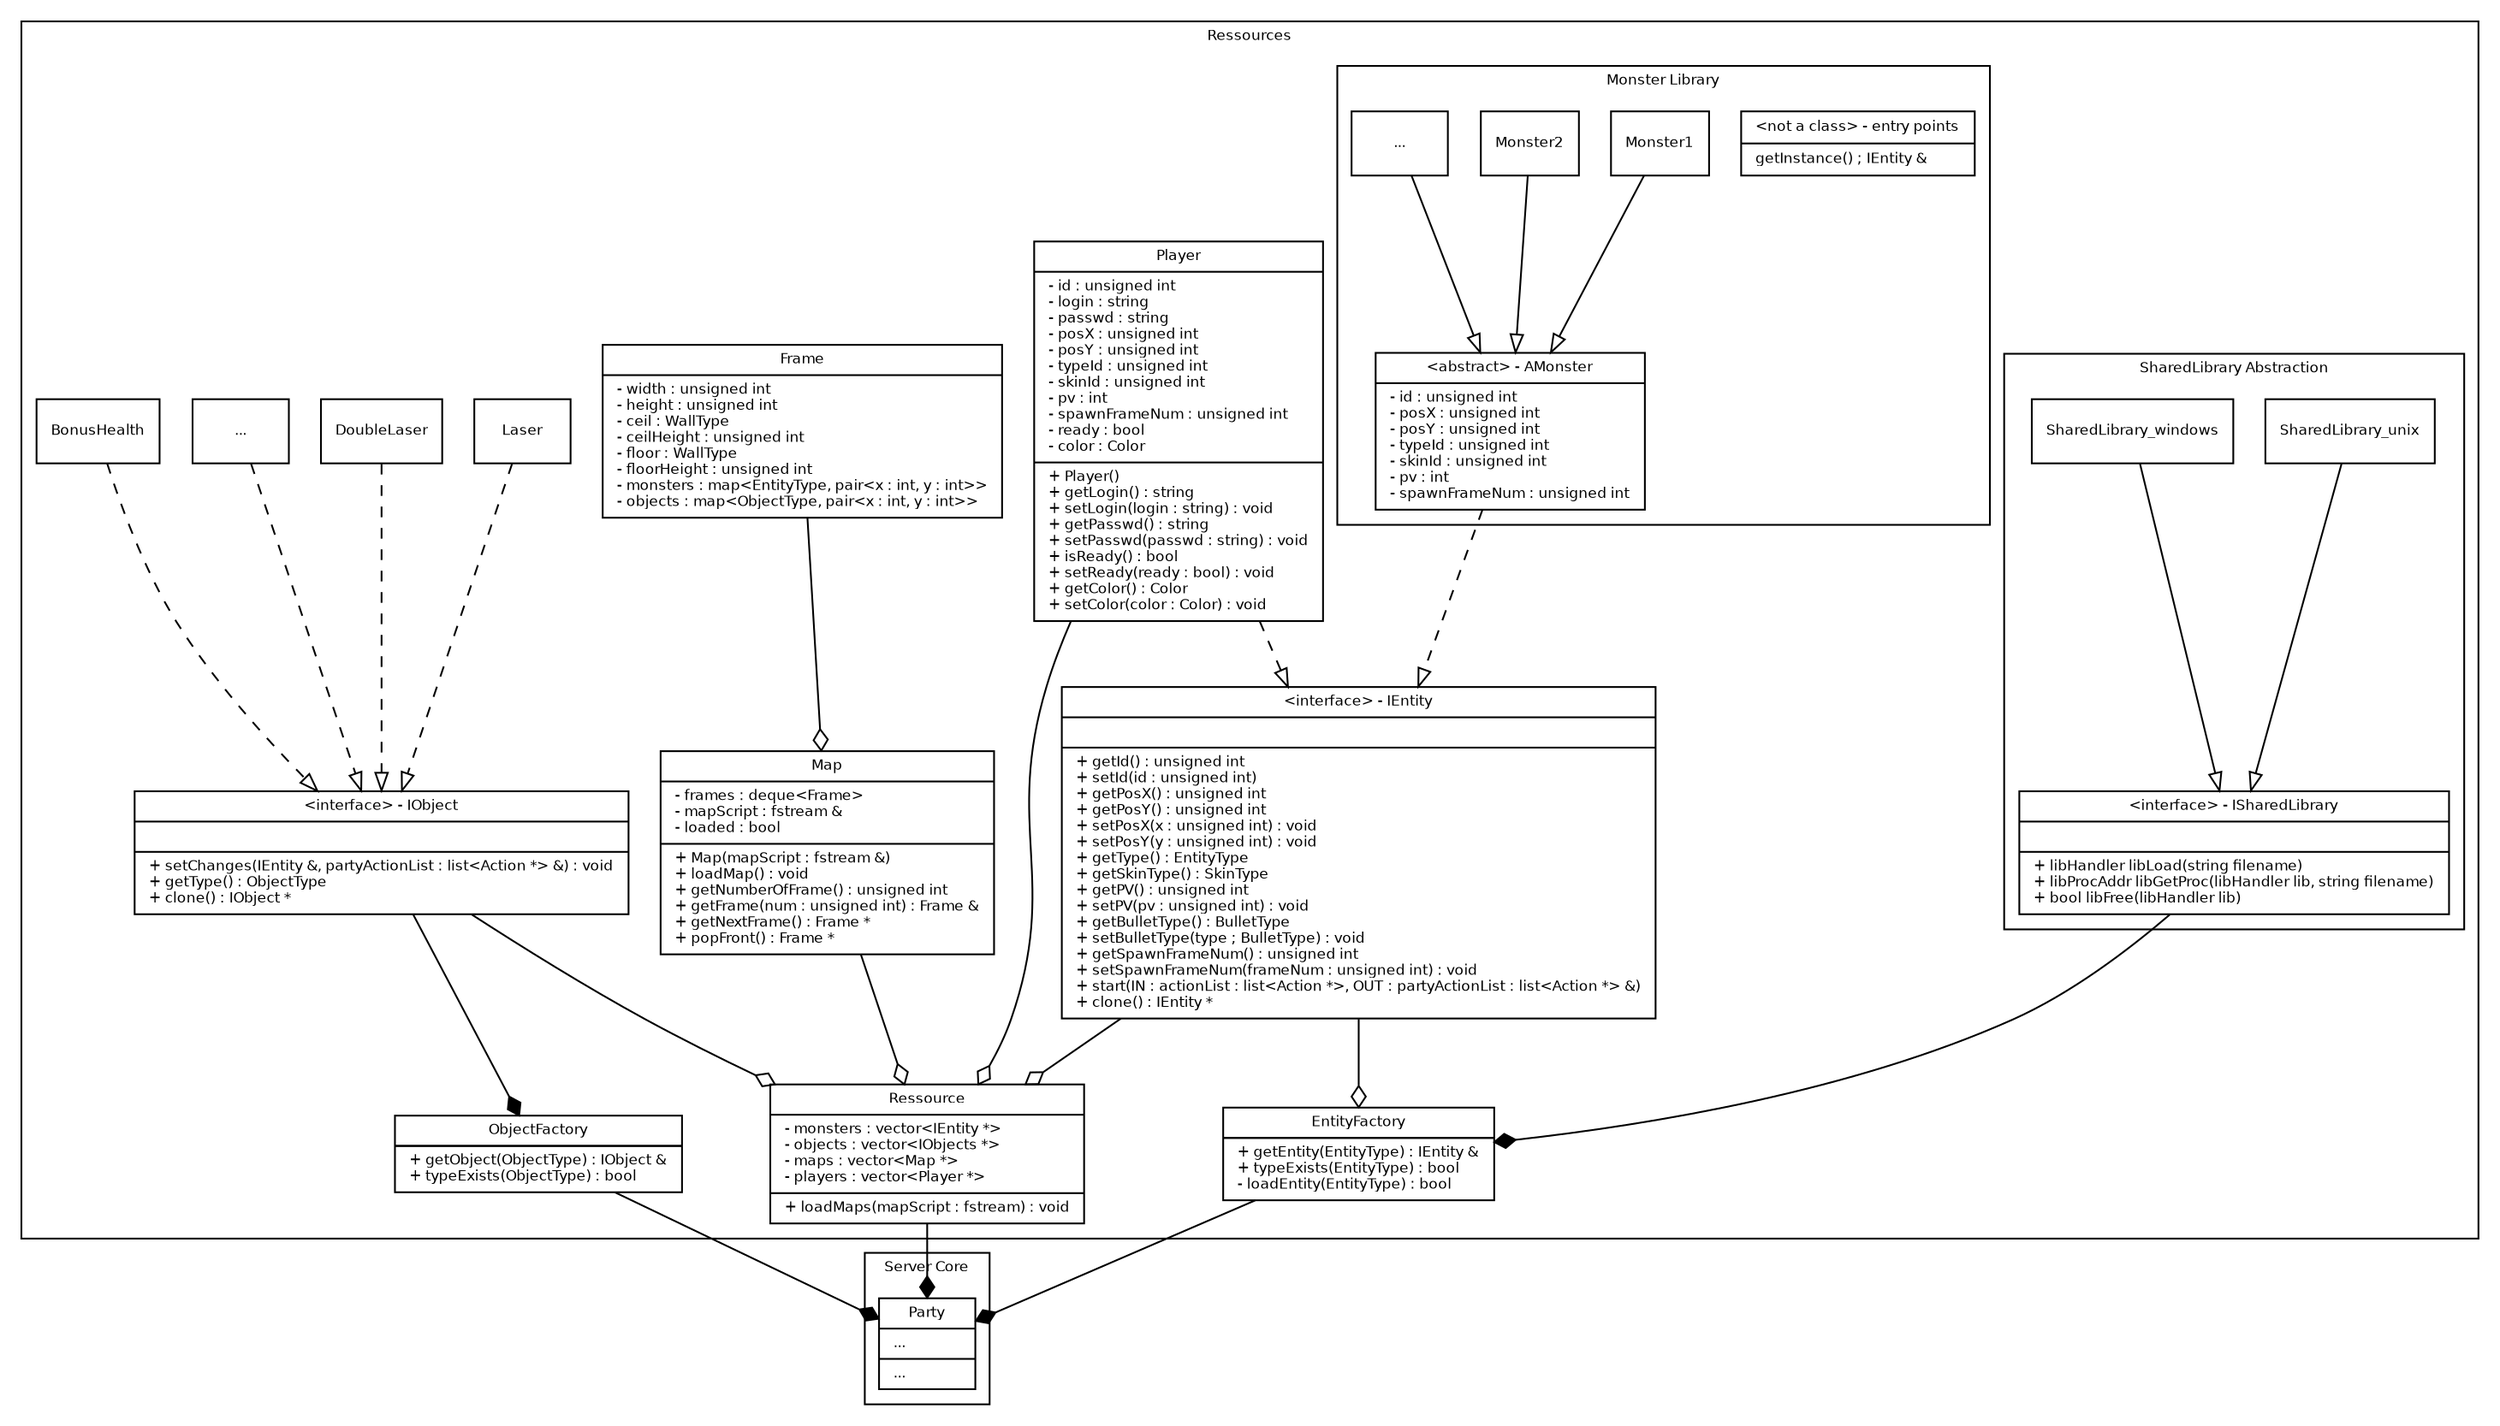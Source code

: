 digraph G {
fontname = "Bitstream Vera Sans"
fontsize = 8

node [
fontname = "Bitstream Vera Sans"
fontsize = 8
shape = "record"
]

edge [
fontname = "Bitstream Vera Sans"
fontsize = 8
]

subgraph clusterRessources {
label = "Ressources"

IEntity [
label = "{\
\<interface\> - IEntity||\
+ getId() : unsigned int\l\
+ setId(id : unsigned int)\l\
+ getPosX() : unsigned int\l\
+ getPosY() : unsigned int\l\
+ setPosX(x : unsigned int) : void\l\
+ setPosY(y : unsigned int) : void\l\
+ getType() : EntityType\l\
+ getSkinType() : SkinType\l\
+ getPV() : unsigned int\l\
+ setPV(pv : unsigned int) : void\l\
+ getBulletType() : BulletType\l\
+ setBulletType(type ; BulletType) : void\l\
+ getSpawnFrameNum() : unsigned int\l\
+ setSpawnFrameNum(frameNum : unsigned int) : void\l\
+ start(IN : actionList : list\<Action *\>, OUT : partyActionList : list\<Action *\> &)\l\
+ clone() : IEntity *\l\
}"
]

Player [
label = "{\
Player|\
- id : unsigned int\l\
- login : string\l\
- passwd : string\l\
- posX : unsigned int\l\
- posY : unsigned int\l\
- typeId : unsigned int\l\
- skinId : unsigned int\l\
- pv : int\l\
- spawnFrameNum : unsigned int\l\
- ready : bool\l\
- color : Color\l|\
+ Player()\l\
+ getLogin() : string\l\
+ setLogin(login : string) : void\l\
+ getPasswd() : string\l\
+ setPasswd(passwd : string) : void\l\
+ isReady() : bool\l\
+ setReady(ready : bool) : void\l\
+ getColor() : Color\l\
+ setColor(color : Color) : void\l\
}"
]

EntityFactory [
label = "{\
EntityFactory|\
#ifdef UNIX\l\
	typedef libHandler void*\l\
	typedef libProcAddr void*\l\
#endif\l\
#ifdef WIN32\l\
	typedef libHandler HMODULE\l\
	typedef libProcAddr FARPROC\l\
#endif\l\
- entities : map<EntityType, IEntity>\l\
- libHandler : ISharedLybrary &\l\
- \<static\> currentId : unsigned int\l|\
+ getEntity(EntityType) : IEntity &\l\
+ typeExists(EntityType) : bool\l\
- loadEntity(EntityType) : bool\l\
}"
]

ObjectFactory [
label = "{\
ObjectFactory|\
- objects : map<ObjectType, IObject>\l|\
+ getObject(ObjectType) : IObject &\l\
+ typeExists(ObjectType) : bool\l\
}"
]

IObject [
label = "{\
\<interface\> - IObject||\
+ setChanges(IEntity &, partyActionList : list\<Action *\> &) : void\l\
+ getType() : ObjectType\l\
+ clone() : IObject *\l\
}"
]

BonusHealth [
label = "{BonusHealth}"
]

Laser [
label = "{Laser}"
]

DoubleLaser [
label = "{DoubleLaser}"
]

Object0 [
label = "{...}"
]



Ressource [
label = "{\
Ressource|\
- monsters : vector\<IEntity *\>\l\
- objects : vector\<IObjects *\>\l\
- maps : vector\<Map *\>\l\
- players : vector\<Player *\>\l|\
+ loadMaps(mapScript : fstream) : void\l\
}"
]

Map [
label = "{\
Map|\
- frames : deque\<Frame\>\l\
- mapScript : fstream &\l\
- loaded : bool\l|\
+ Map(mapScript : fstream &)\l\
+ loadMap() : void\l\
+ getNumberOfFrame() : unsigned int\l\
+ getFrame(num : unsigned int) : Frame &\l\
+ getNextFrame() : Frame *\l\
+ popFront() : Frame *\l\
}"
]

Frame [
label = "{\
Frame|\
- width : unsigned int\l\
- height : unsigned int\l\
- ceil : WallType\l\
- ceilHeight : unsigned int\l\
- floor : WallType\l\
- floorHeight : unsigned int\l\
- monsters : map\<EntityType, pair\<x : int, y : int\>\>\l\
- objects : map\<ObjectType, pair\<x : int, y : int\>\>\l\
}"
]

subgraph clusterAbsSharedLibrary {
label = "SharedLibrary Abstraction"

ISharedLibrary [
label = "{\
\<interface\> - ISharedLibrary||\
+ libHandler libLoad(string filename)\l\
+ libProcAddr libGetProc(libHandler lib, string filename)\l\
+ bool libFree(libHandler lib)\l\
}"
]

SharedLibrary_unix [
label = "SharedLibrary_unix"
]

SharedLibrary_windows [
label = "SharedLibrary_windows"
]

}

subgraph clusterMonstersLibrary {
label = "Monster Library"

AMonster [
label = "{\
\<abstract\> - AMonster|\
- id : unsigned int\l\
- posX : unsigned int\l\
- posY : unsigned int\l\
- typeId : unsigned int\l\
- skinId : unsigned int\l\
- pv : int\l\
- spawnFrameNum : unsigned int\l\
}"
]

EntryDynamicLibrary [
label = "{\
\<not a class\> - entry points|\
getInstance() ; IEntity &\l\
}"
]

Monster1 [
label = "{Monster1}"
]

Monster2 [
label = "{Monster2}"
]

Monster3 [
label = "{...}"
]

}

}

subgraph clusterServerCore {
label = "Server Core"

Party [
label = "{\
Party|...\l|...\l\
}"
]

}

edge [
arrowhead = "odiamond"
style = "solid"
]

IEntity -> EntityFactory
IEntity -> Ressource
Map -> Ressource
IObject -> Ressource
Frame -> Map
Player -> Ressource

edge [
arrowhead = "diamond"
style = "solid"
]

ISharedLibrary -> EntityFactory
Ressource -> Party
EntityFactory -> Party
ObjectFactory -> Party
IObject -> ObjectFactory

edge [
arrowhead = "onormal"
style = "solid"
]

SharedLibrary_unix -> ISharedLibrary
SharedLibrary_windows -> ISharedLibrary
Monster1 -> AMonster
Monster2 -> AMonster
Monster3 -> AMonster

edge [
arrowhead = "onormal"
style = "dashed"
]

Player -> IEntity
AMonster -> IEntity
BonusHealth -> IObject
Laser -> IObject
DoubleLaser -> IObject
Object0 -> IObject


}

